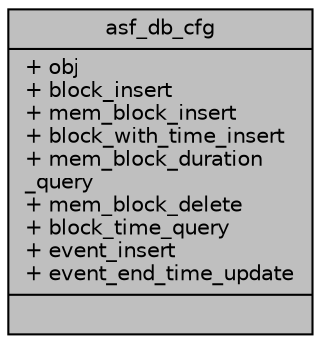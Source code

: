digraph "asf_db_cfg"
{
 // INTERACTIVE_SVG=YES
 // LATEX_PDF_SIZE
  bgcolor="transparent";
  edge [fontname="Helvetica",fontsize="10",labelfontname="Helvetica",labelfontsize="10"];
  node [fontname="Helvetica",fontsize="10",shape=record];
  Node1 [label="{asf_db_cfg\n|+ obj\l+ block_insert\l+ mem_block_insert\l+ block_with_time_insert\l+ mem_block_duration\l_query\l+ mem_block_delete\l+ block_time_query\l+ event_insert\l+ event_end_time_update\l|}",height=0.2,width=0.4,color="black", fillcolor="grey75", style="filled", fontcolor="black",tooltip=" "];
}
